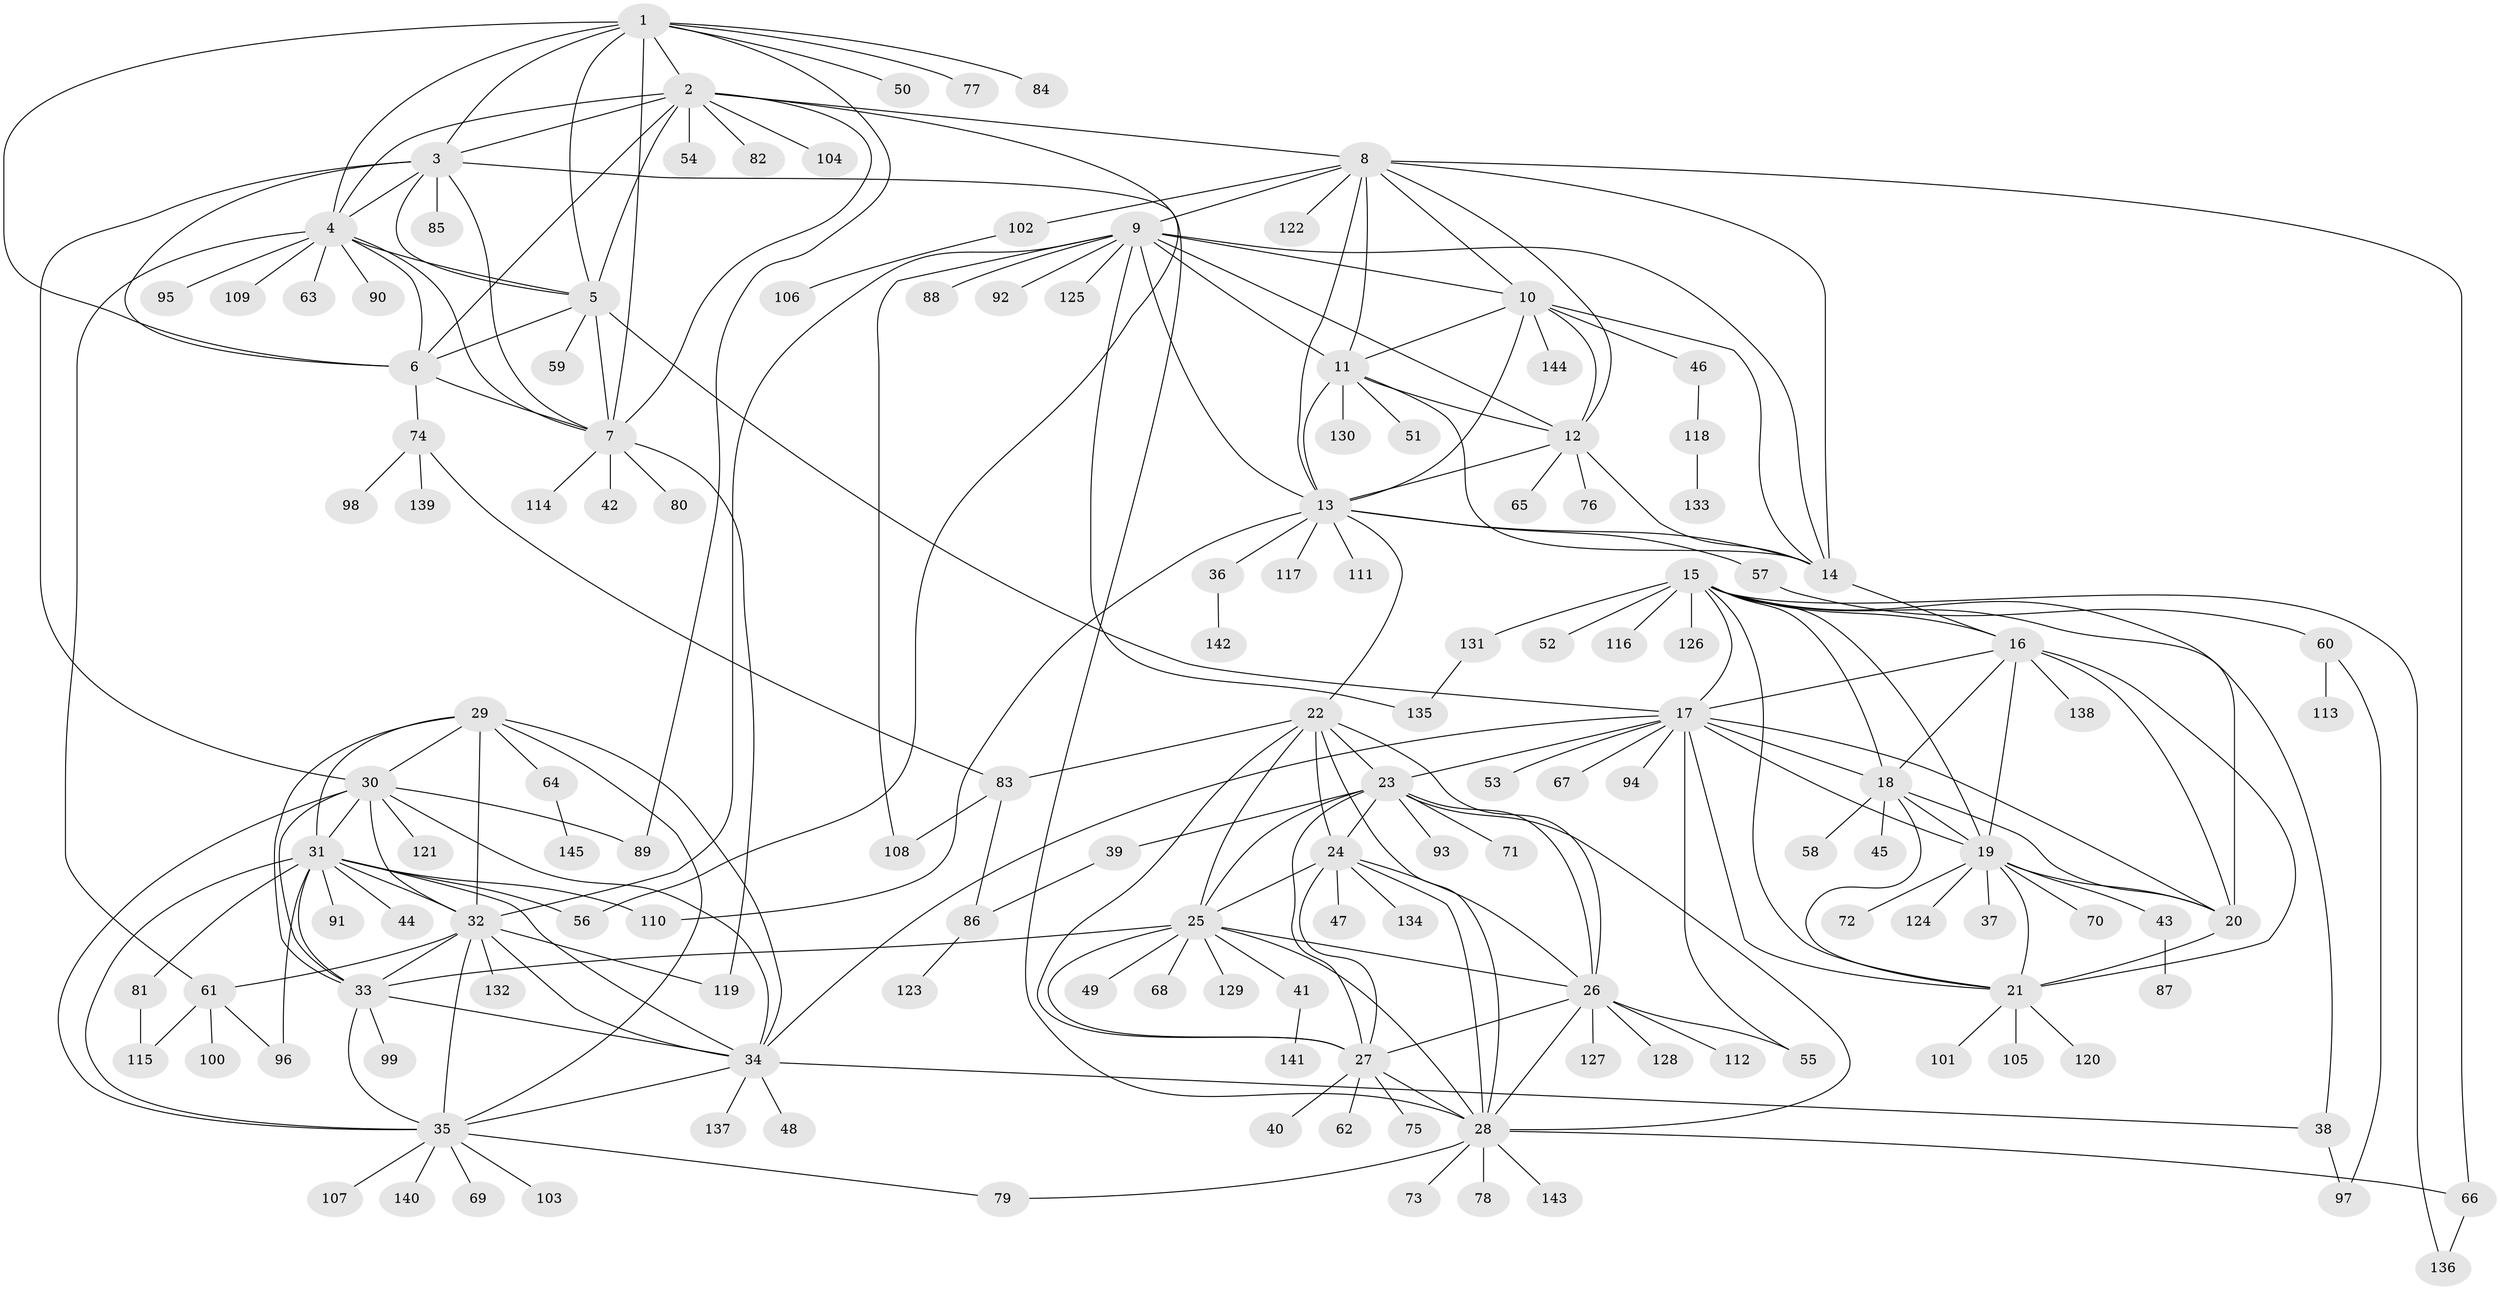 // Generated by graph-tools (version 1.1) at 2025/37/03/09/25 02:37:10]
// undirected, 145 vertices, 242 edges
graph export_dot {
graph [start="1"]
  node [color=gray90,style=filled];
  1;
  2;
  3;
  4;
  5;
  6;
  7;
  8;
  9;
  10;
  11;
  12;
  13;
  14;
  15;
  16;
  17;
  18;
  19;
  20;
  21;
  22;
  23;
  24;
  25;
  26;
  27;
  28;
  29;
  30;
  31;
  32;
  33;
  34;
  35;
  36;
  37;
  38;
  39;
  40;
  41;
  42;
  43;
  44;
  45;
  46;
  47;
  48;
  49;
  50;
  51;
  52;
  53;
  54;
  55;
  56;
  57;
  58;
  59;
  60;
  61;
  62;
  63;
  64;
  65;
  66;
  67;
  68;
  69;
  70;
  71;
  72;
  73;
  74;
  75;
  76;
  77;
  78;
  79;
  80;
  81;
  82;
  83;
  84;
  85;
  86;
  87;
  88;
  89;
  90;
  91;
  92;
  93;
  94;
  95;
  96;
  97;
  98;
  99;
  100;
  101;
  102;
  103;
  104;
  105;
  106;
  107;
  108;
  109;
  110;
  111;
  112;
  113;
  114;
  115;
  116;
  117;
  118;
  119;
  120;
  121;
  122;
  123;
  124;
  125;
  126;
  127;
  128;
  129;
  130;
  131;
  132;
  133;
  134;
  135;
  136;
  137;
  138;
  139;
  140;
  141;
  142;
  143;
  144;
  145;
  1 -- 2;
  1 -- 3;
  1 -- 4;
  1 -- 5;
  1 -- 6;
  1 -- 7;
  1 -- 50;
  1 -- 77;
  1 -- 84;
  1 -- 89;
  2 -- 3;
  2 -- 4;
  2 -- 5;
  2 -- 6;
  2 -- 7;
  2 -- 8;
  2 -- 54;
  2 -- 56;
  2 -- 82;
  2 -- 104;
  3 -- 4;
  3 -- 5;
  3 -- 6;
  3 -- 7;
  3 -- 28;
  3 -- 30;
  3 -- 85;
  4 -- 5;
  4 -- 6;
  4 -- 7;
  4 -- 61;
  4 -- 63;
  4 -- 90;
  4 -- 95;
  4 -- 109;
  5 -- 6;
  5 -- 7;
  5 -- 17;
  5 -- 59;
  6 -- 7;
  6 -- 74;
  7 -- 42;
  7 -- 80;
  7 -- 114;
  7 -- 119;
  8 -- 9;
  8 -- 10;
  8 -- 11;
  8 -- 12;
  8 -- 13;
  8 -- 14;
  8 -- 66;
  8 -- 102;
  8 -- 122;
  9 -- 10;
  9 -- 11;
  9 -- 12;
  9 -- 13;
  9 -- 14;
  9 -- 32;
  9 -- 88;
  9 -- 92;
  9 -- 108;
  9 -- 125;
  9 -- 135;
  10 -- 11;
  10 -- 12;
  10 -- 13;
  10 -- 14;
  10 -- 46;
  10 -- 144;
  11 -- 12;
  11 -- 13;
  11 -- 14;
  11 -- 51;
  11 -- 130;
  12 -- 13;
  12 -- 14;
  12 -- 65;
  12 -- 76;
  13 -- 14;
  13 -- 22;
  13 -- 36;
  13 -- 57;
  13 -- 110;
  13 -- 111;
  13 -- 117;
  14 -- 16;
  15 -- 16;
  15 -- 17;
  15 -- 18;
  15 -- 19;
  15 -- 20;
  15 -- 21;
  15 -- 38;
  15 -- 52;
  15 -- 116;
  15 -- 126;
  15 -- 131;
  15 -- 136;
  16 -- 17;
  16 -- 18;
  16 -- 19;
  16 -- 20;
  16 -- 21;
  16 -- 138;
  17 -- 18;
  17 -- 19;
  17 -- 20;
  17 -- 21;
  17 -- 23;
  17 -- 34;
  17 -- 53;
  17 -- 55;
  17 -- 67;
  17 -- 94;
  18 -- 19;
  18 -- 20;
  18 -- 21;
  18 -- 45;
  18 -- 58;
  19 -- 20;
  19 -- 21;
  19 -- 37;
  19 -- 43;
  19 -- 70;
  19 -- 72;
  19 -- 124;
  20 -- 21;
  21 -- 101;
  21 -- 105;
  21 -- 120;
  22 -- 23;
  22 -- 24;
  22 -- 25;
  22 -- 26;
  22 -- 27;
  22 -- 28;
  22 -- 83;
  23 -- 24;
  23 -- 25;
  23 -- 26;
  23 -- 27;
  23 -- 28;
  23 -- 39;
  23 -- 71;
  23 -- 93;
  24 -- 25;
  24 -- 26;
  24 -- 27;
  24 -- 28;
  24 -- 47;
  24 -- 134;
  25 -- 26;
  25 -- 27;
  25 -- 28;
  25 -- 33;
  25 -- 41;
  25 -- 49;
  25 -- 68;
  25 -- 129;
  26 -- 27;
  26 -- 28;
  26 -- 55;
  26 -- 112;
  26 -- 127;
  26 -- 128;
  27 -- 28;
  27 -- 40;
  27 -- 62;
  27 -- 75;
  28 -- 66;
  28 -- 73;
  28 -- 78;
  28 -- 79;
  28 -- 143;
  29 -- 30;
  29 -- 31;
  29 -- 32;
  29 -- 33;
  29 -- 34;
  29 -- 35;
  29 -- 64;
  30 -- 31;
  30 -- 32;
  30 -- 33;
  30 -- 34;
  30 -- 35;
  30 -- 89;
  30 -- 121;
  31 -- 32;
  31 -- 33;
  31 -- 34;
  31 -- 35;
  31 -- 44;
  31 -- 56;
  31 -- 81;
  31 -- 91;
  31 -- 96;
  31 -- 110;
  32 -- 33;
  32 -- 34;
  32 -- 35;
  32 -- 61;
  32 -- 119;
  32 -- 132;
  33 -- 34;
  33 -- 35;
  33 -- 99;
  34 -- 35;
  34 -- 38;
  34 -- 48;
  34 -- 137;
  35 -- 69;
  35 -- 79;
  35 -- 103;
  35 -- 107;
  35 -- 140;
  36 -- 142;
  38 -- 97;
  39 -- 86;
  41 -- 141;
  43 -- 87;
  46 -- 118;
  57 -- 60;
  60 -- 97;
  60 -- 113;
  61 -- 96;
  61 -- 100;
  61 -- 115;
  64 -- 145;
  66 -- 136;
  74 -- 83;
  74 -- 98;
  74 -- 139;
  81 -- 115;
  83 -- 86;
  83 -- 108;
  86 -- 123;
  102 -- 106;
  118 -- 133;
  131 -- 135;
}
